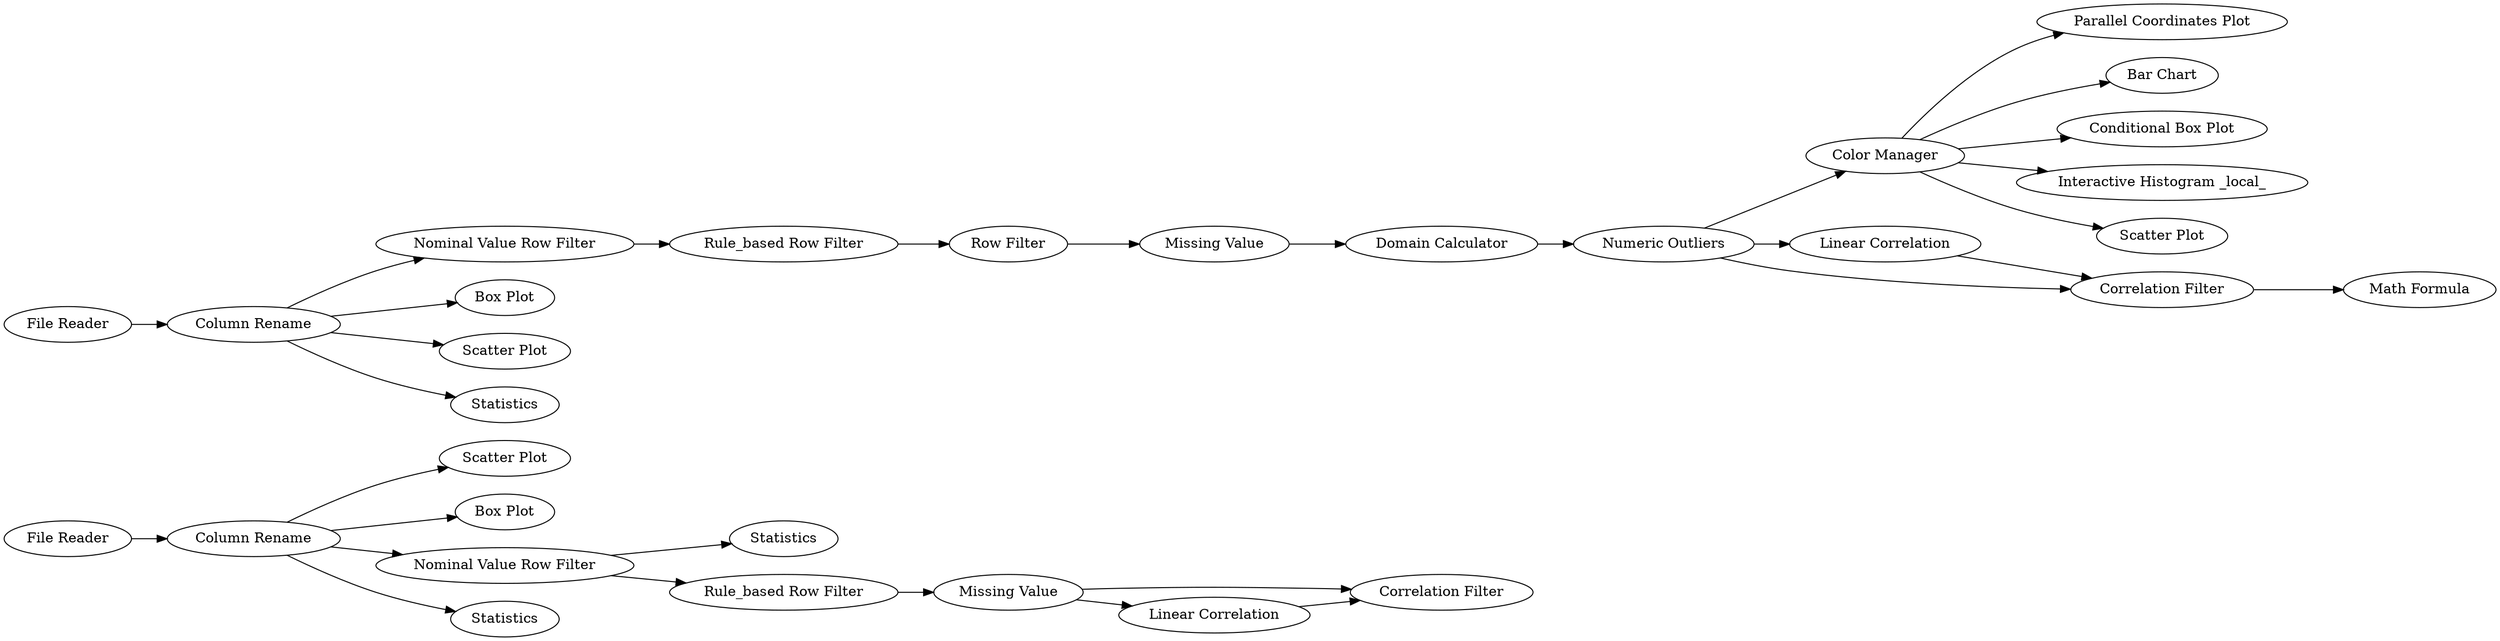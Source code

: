 digraph {
	74 -> 77
	96 -> 104
	81 -> 83
	74 -> 76
	78 -> 79
	85 -> 89
	97 -> 103
	103 -> 96
	74 -> 78
	96 -> 100
	94 -> 90
	91 -> 88
	89 -> 95
	96 -> 102
	95 -> 86
	86 -> 97
	96 -> 105
	94 -> 85
	103 -> 88
	78 -> 80
	81 -> 82
	96 -> 101
	82 -> 83
	84 -> 94
	94 -> 93
	88 -> 106
	74 -> 75
	94 -> 92
	80 -> 81
	103 -> 91
	73 -> 74
	91 [label="Linear Correlation"]
	103 [label="Numeric Outliers"]
	79 [label=Statistics]
	89 [label="Rule_based Row Filter"]
	97 [label="Domain Calculator"]
	74 [label="Column Rename"]
	105 [label="Interactive Histogram _local_"]
	78 [label="Nominal Value Row Filter"]
	92 [label=Statistics]
	84 [label="File Reader"]
	85 [label="Nominal Value Row Filter"]
	75 [label=Statistics]
	86 [label="Missing Value"]
	90 [label="Box Plot"]
	101 [label="Scatter Plot"]
	76 [label="Box Plot"]
	77 [label="Scatter Plot"]
	93 [label="Scatter Plot"]
	100 [label="Bar Chart"]
	106 [label="Math Formula"]
	83 [label="Correlation Filter"]
	81 [label="Missing Value"]
	94 [label="Column Rename"]
	96 [label="Color Manager"]
	102 [label="Conditional Box Plot"]
	104 [label="Parallel Coordinates Plot"]
	82 [label="Linear Correlation"]
	88 [label="Correlation Filter"]
	95 [label="Row Filter"]
	80 [label="Rule_based Row Filter"]
	73 [label="File Reader"]
	rankdir=LR
}
